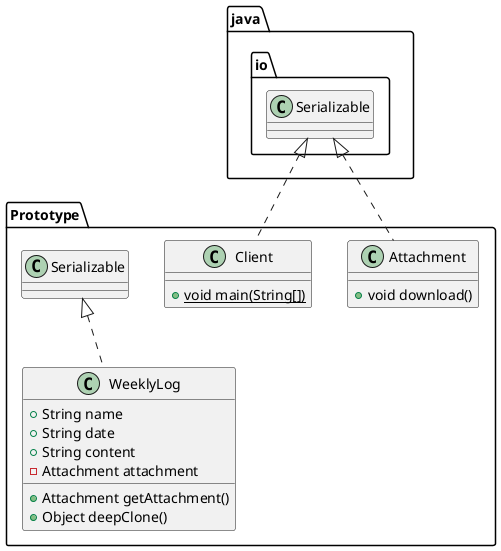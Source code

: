 @startuml
class Prototype.Attachment {
+ void download()
}

class Prototype.WeeklyLog {
+ String name
+ String date
+ String content
- Attachment attachment
+ Attachment getAttachment()
+ Object deepClone()
}


class Prototype.Client {
+ {static} void main(String[])
}



java.io.Serializable <|.. Prototype.Attachment
Prototype.Serializable <|.. Prototype.WeeklyLog
java.io.Serializable <|.. Prototype.Client
@enduml